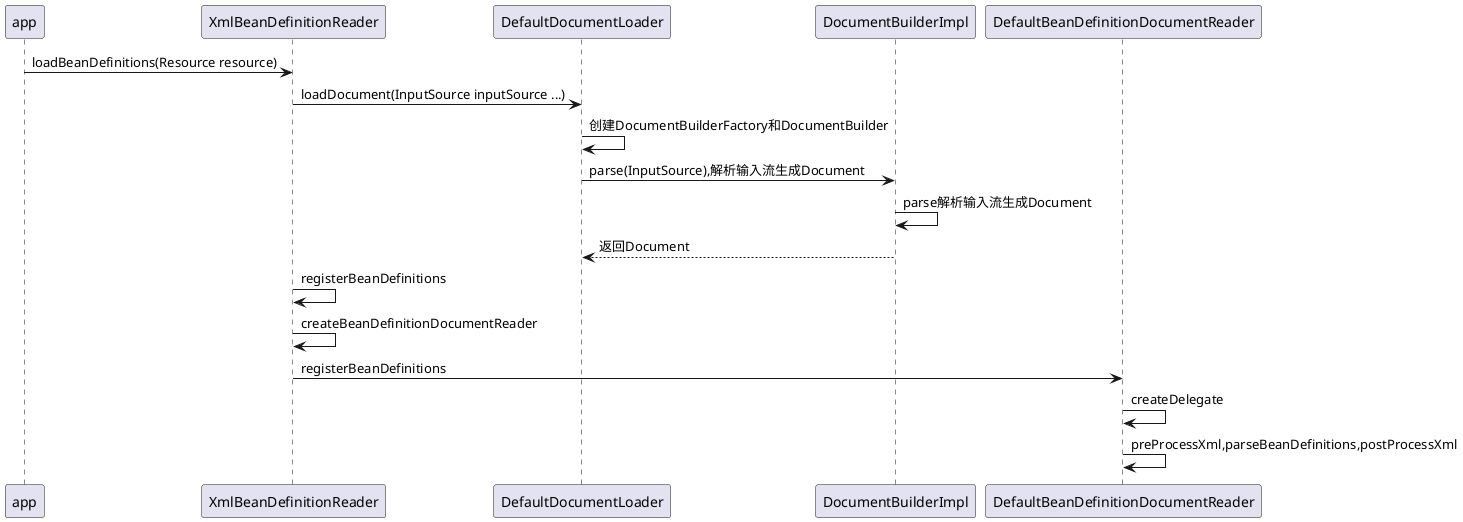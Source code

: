 @startuml

/'读取xml文件转换成BeanDefinition'/
"app" -> XmlBeanDefinitionReader: loadBeanDefinitions(Resource resource)
XmlBeanDefinitionReader -> DefaultDocumentLoader: loadDocument(InputSource inputSource ...)
DefaultDocumentLoader -> DefaultDocumentLoader: 创建DocumentBuilderFactory和DocumentBuilder
DefaultDocumentLoader -> DocumentBuilderImpl: parse(InputSource),解析输入流生成Document
DocumentBuilderImpl -> DocumentBuilderImpl: parse解析输入流生成Document
DefaultDocumentLoader <-- DocumentBuilderImpl: 返回Document
XmlBeanDefinitionReader -> XmlBeanDefinitionReader: registerBeanDefinitions
XmlBeanDefinitionReader -> XmlBeanDefinitionReader: createBeanDefinitionDocumentReader
XmlBeanDefinitionReader -> DefaultBeanDefinitionDocumentReader: registerBeanDefinitions
DefaultBeanDefinitionDocumentReader -> DefaultBeanDefinitionDocumentReader: createDelegate
DefaultBeanDefinitionDocumentReader -> DefaultBeanDefinitionDocumentReader: preProcessXml,parseBeanDefinitions,postProcessXml



@enduml